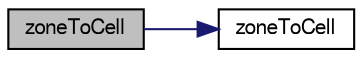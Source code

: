 digraph "zoneToCell"
{
  bgcolor="transparent";
  edge [fontname="FreeSans",fontsize="10",labelfontname="FreeSans",labelfontsize="10"];
  node [fontname="FreeSans",fontsize="10",shape=record];
  rankdir="LR";
  Node3 [label="zoneToCell",height=0.2,width=0.4,color="black", fillcolor="grey75", style="filled", fontcolor="black"];
  Node3 -> Node4 [color="midnightblue",fontsize="10",style="solid",fontname="FreeSans"];
  Node4 [label="zoneToCell",height=0.2,width=0.4,color="black",URL="$a25334.html#ae84c0b71fde75889c2b1f2d4c6838189",tooltip="Construct from components. "];
}
